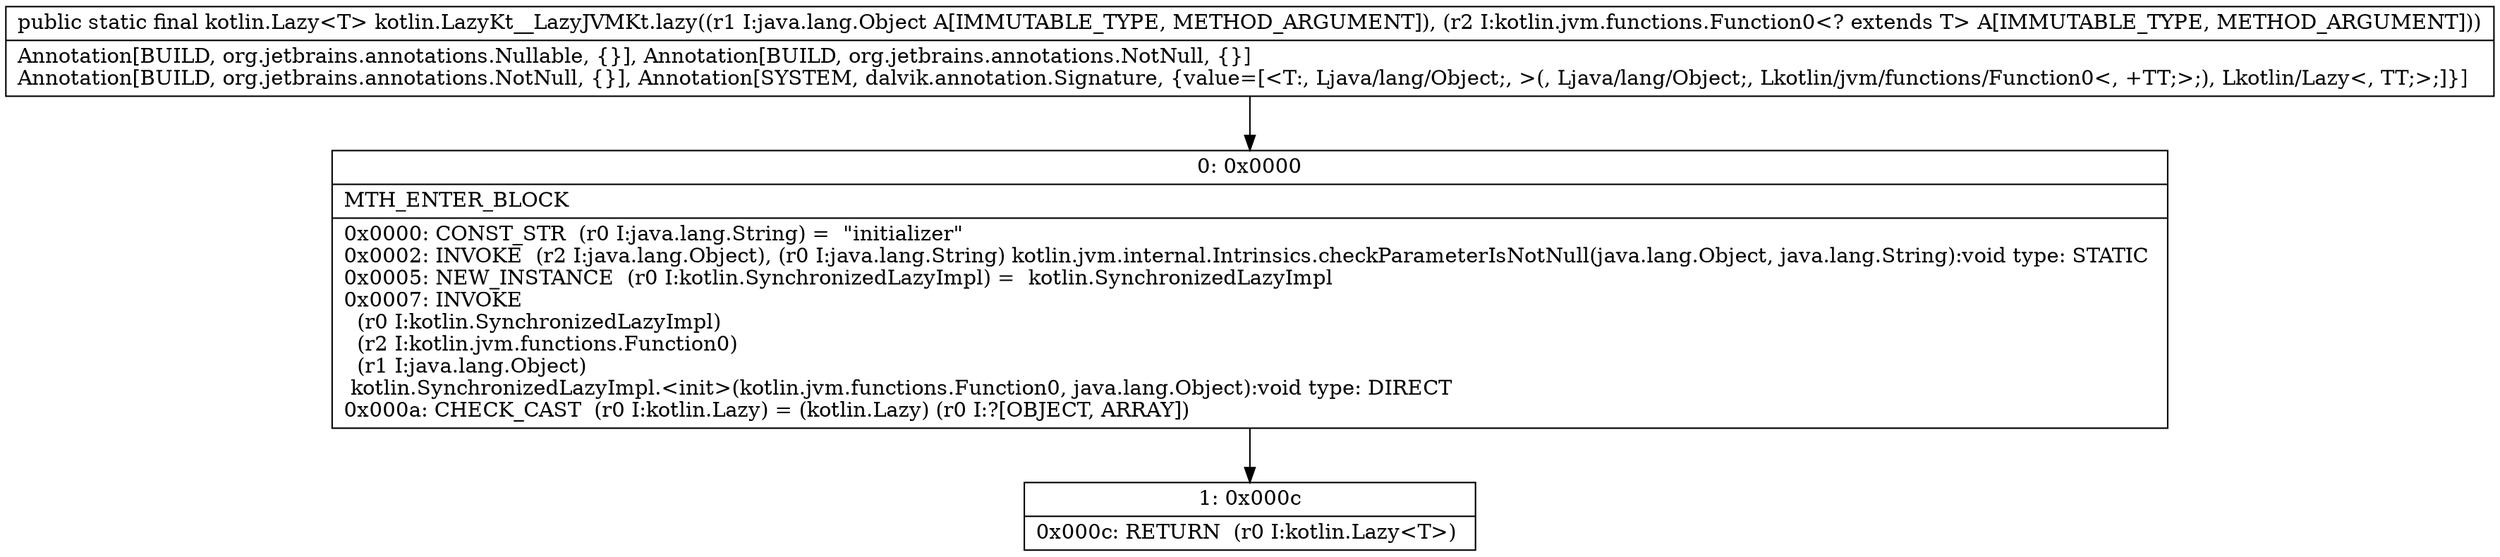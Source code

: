 digraph "CFG forkotlin.LazyKt__LazyJVMKt.lazy(Ljava\/lang\/Object;Lkotlin\/jvm\/functions\/Function0;)Lkotlin\/Lazy;" {
Node_0 [shape=record,label="{0\:\ 0x0000|MTH_ENTER_BLOCK\l|0x0000: CONST_STR  (r0 I:java.lang.String) =  \"initializer\" \l0x0002: INVOKE  (r2 I:java.lang.Object), (r0 I:java.lang.String) kotlin.jvm.internal.Intrinsics.checkParameterIsNotNull(java.lang.Object, java.lang.String):void type: STATIC \l0x0005: NEW_INSTANCE  (r0 I:kotlin.SynchronizedLazyImpl) =  kotlin.SynchronizedLazyImpl \l0x0007: INVOKE  \l  (r0 I:kotlin.SynchronizedLazyImpl)\l  (r2 I:kotlin.jvm.functions.Function0)\l  (r1 I:java.lang.Object)\l kotlin.SynchronizedLazyImpl.\<init\>(kotlin.jvm.functions.Function0, java.lang.Object):void type: DIRECT \l0x000a: CHECK_CAST  (r0 I:kotlin.Lazy) = (kotlin.Lazy) (r0 I:?[OBJECT, ARRAY]) \l}"];
Node_1 [shape=record,label="{1\:\ 0x000c|0x000c: RETURN  (r0 I:kotlin.Lazy\<T\>) \l}"];
MethodNode[shape=record,label="{public static final kotlin.Lazy\<T\> kotlin.LazyKt__LazyJVMKt.lazy((r1 I:java.lang.Object A[IMMUTABLE_TYPE, METHOD_ARGUMENT]), (r2 I:kotlin.jvm.functions.Function0\<? extends T\> A[IMMUTABLE_TYPE, METHOD_ARGUMENT]))  | Annotation[BUILD, org.jetbrains.annotations.Nullable, \{\}], Annotation[BUILD, org.jetbrains.annotations.NotNull, \{\}]\lAnnotation[BUILD, org.jetbrains.annotations.NotNull, \{\}], Annotation[SYSTEM, dalvik.annotation.Signature, \{value=[\<T:, Ljava\/lang\/Object;, \>(, Ljava\/lang\/Object;, Lkotlin\/jvm\/functions\/Function0\<, +TT;\>;), Lkotlin\/Lazy\<, TT;\>;]\}]\l}"];
MethodNode -> Node_0;
Node_0 -> Node_1;
}

